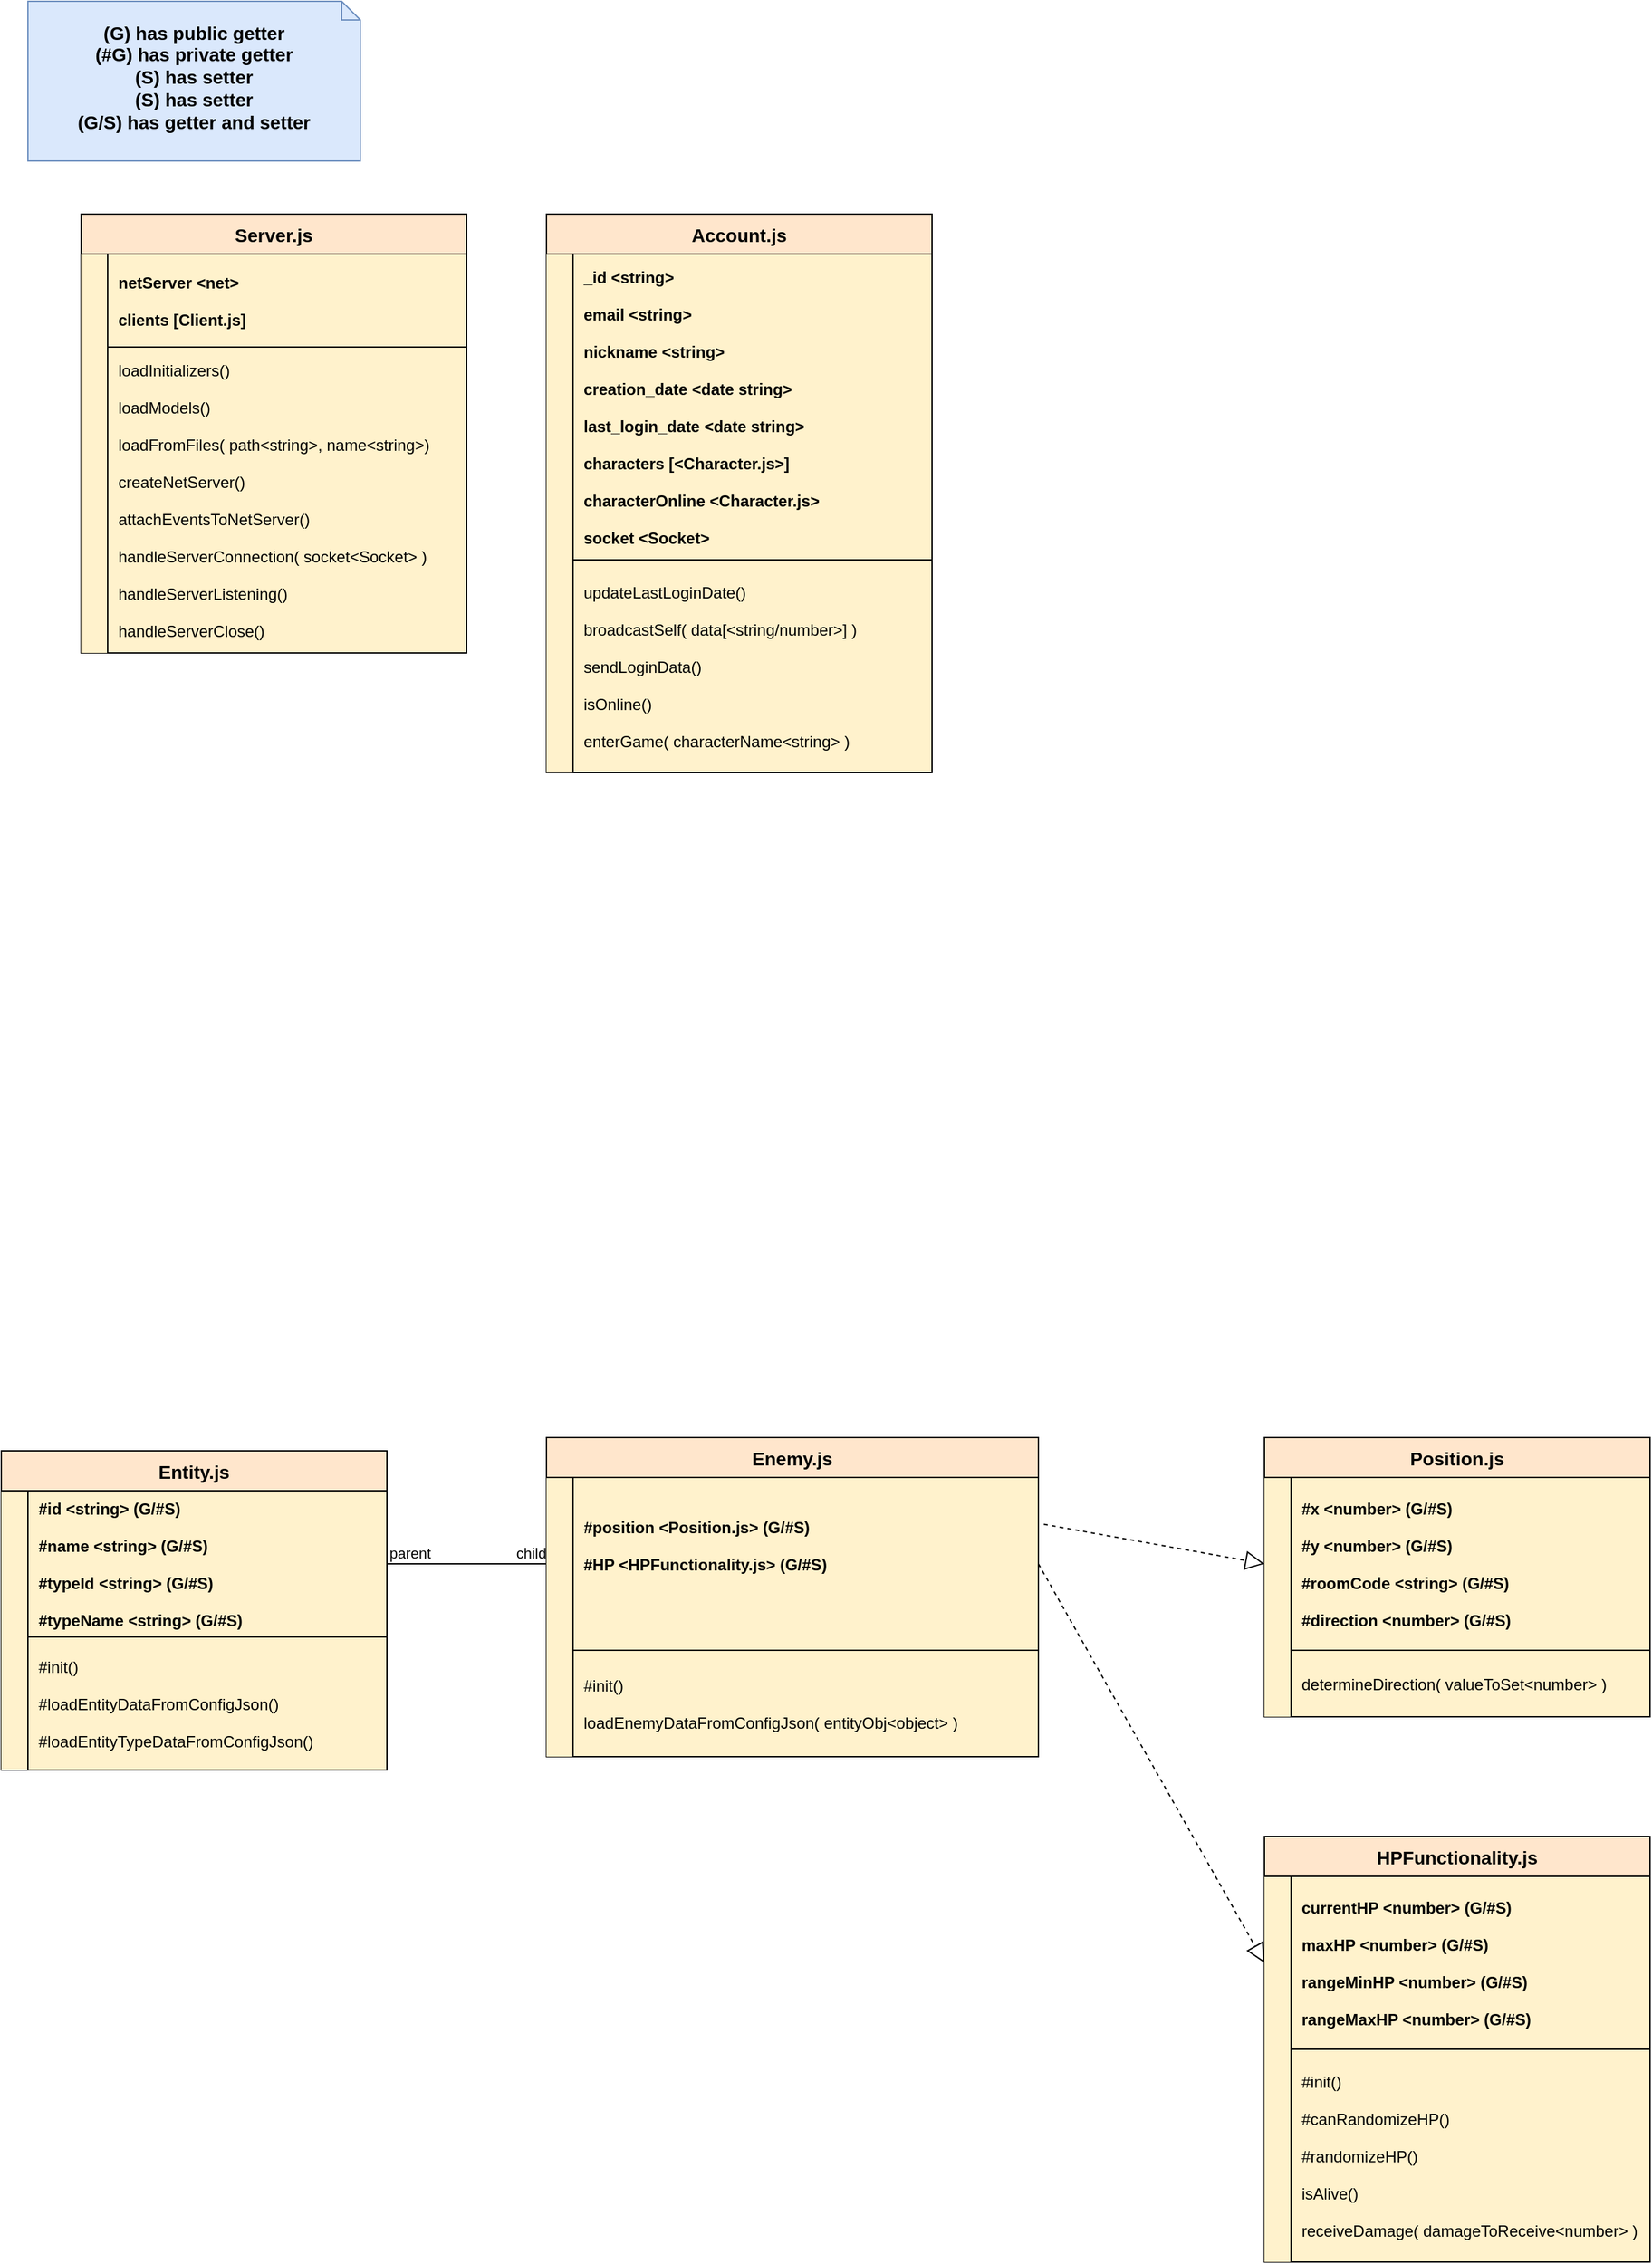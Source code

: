 <mxfile version="13.6.9" type="github">
  <diagram id="R2lEEEUBdFMjLlhIrx00" name="Page-1">
    <mxGraphModel dx="1673" dy="2046" grid="1" gridSize="10" guides="1" tooltips="1" connect="1" arrows="1" fold="1" page="1" pageScale="1" pageWidth="850" pageHeight="1100" math="0" shadow="0" extFonts="Permanent Marker^https://fonts.googleapis.com/css?family=Permanent+Marker">
      <root>
        <mxCell id="0" />
        <mxCell id="1" parent="0" />
        <mxCell id="RPHHAUqXZ-JlrHhD7i_y-42" value="(G) has public getter&lt;br&gt;(#G) has private getter&lt;br&gt;(S) has setter&lt;br&gt;(S) has setter&lt;br&gt;(G/S) has getter and setter" style="shape=note;whiteSpace=wrap;html=1;size=14;verticalAlign=middle;align=center;spacingTop=-6;strokeColor=#6c8ebf;fillColor=#dae8fc;fontSize=14;fontStyle=1;fontColor=#000000;" parent="1" vertex="1">
          <mxGeometry x="40" y="-1050" width="250" height="120" as="geometry" />
        </mxCell>
        <mxCell id="RPHHAUqXZ-JlrHhD7i_y-13" value="Account.js" style="shape=table;startSize=30;container=1;collapsible=1;childLayout=tableLayout;fixedRows=1;rowLines=0;fontStyle=1;align=center;resizeLast=1;fillColor=#ffe6cc;fontSize=14;fontColor=#000000;strokeColor=#000000;" parent="1" vertex="1">
          <mxGeometry x="430" y="-890" width="290" height="420" as="geometry">
            <mxRectangle x="40" y="80" width="80" height="30" as="alternateBounds" />
          </mxGeometry>
        </mxCell>
        <mxCell id="RPHHAUqXZ-JlrHhD7i_y-14" value="" style="shape=partialRectangle;collapsible=0;dropTarget=0;pointerEvents=0;fillColor=none;points=[[0,0.5],[1,0.5]];portConstraint=eastwest;top=0;left=0;right=0;bottom=1;" parent="RPHHAUqXZ-JlrHhD7i_y-13" vertex="1">
          <mxGeometry y="30" width="290" height="230" as="geometry" />
        </mxCell>
        <mxCell id="RPHHAUqXZ-JlrHhD7i_y-15" value="" style="shape=partialRectangle;overflow=hidden;connectable=0;fillColor=#fff2cc;top=1;left=0;bottom=0;right=0;fontStyle=1;strokeColor=#000000;" parent="RPHHAUqXZ-JlrHhD7i_y-14" vertex="1">
          <mxGeometry width="20" height="230" as="geometry" />
        </mxCell>
        <mxCell id="RPHHAUqXZ-JlrHhD7i_y-16" value="_id &lt;string&gt;&#xa;&#xa;email &lt;string&gt;&#xa;&#xa;nickname &lt;string&gt;&#xa;&#xa;creation_date &lt;date string&gt;&#xa;&#xa;last_login_date &lt;date string&gt;&#xa;&#xa;characters [&lt;Character.js&gt;]&#xa;&#xa;characterOnline &lt;Character.js&gt;&#xa;&#xa;socket &lt;Socket&gt;" style="shape=partialRectangle;overflow=hidden;connectable=0;fillColor=#fff2cc;top=1;left=1;bottom=1;right=1;align=left;spacingLeft=6;fontStyle=1;fontColor=#000000;strokeColor=#000000;" parent="RPHHAUqXZ-JlrHhD7i_y-14" vertex="1">
          <mxGeometry x="20" width="270" height="230" as="geometry" />
        </mxCell>
        <mxCell id="RPHHAUqXZ-JlrHhD7i_y-17" value="" style="shape=partialRectangle;collapsible=0;dropTarget=0;pointerEvents=0;fillColor=none;points=[[0,0.5],[1,0.5]];portConstraint=eastwest;top=0;left=0;right=0;bottom=0;" parent="RPHHAUqXZ-JlrHhD7i_y-13" vertex="1">
          <mxGeometry y="260" width="290" height="160" as="geometry" />
        </mxCell>
        <mxCell id="RPHHAUqXZ-JlrHhD7i_y-18" value="" style="shape=partialRectangle;overflow=hidden;connectable=0;fillColor=#fff2cc;top=0;left=0;bottom=0;right=0;" parent="RPHHAUqXZ-JlrHhD7i_y-17" vertex="1">
          <mxGeometry width="20" height="160" as="geometry" />
        </mxCell>
        <mxCell id="RPHHAUqXZ-JlrHhD7i_y-19" value="updateLastLoginDate()&#xa;&#xa;broadcastSelf( data[&lt;string/number&gt;] )&#xa;&#xa;sendLoginData()&#xa;&#xa;isOnline()&#xa;&#xa;enterGame( characterName&lt;string&gt; )" style="shape=partialRectangle;overflow=hidden;connectable=0;fillColor=#fff2cc;top=1;left=1;bottom=1;right=1;align=left;spacingLeft=6;fontColor=#000000;strokeColor=#000000;" parent="RPHHAUqXZ-JlrHhD7i_y-17" vertex="1">
          <mxGeometry x="20" width="270" height="160" as="geometry" />
        </mxCell>
        <mxCell id="C-vyLk0tnHw3VtMMgP7b-23" value="Server.js" style="shape=table;startSize=30;container=1;collapsible=1;childLayout=tableLayout;fixedRows=1;rowLines=0;fontStyle=1;align=center;resizeLast=1;fillColor=#ffe6cc;fontSize=14;fontColor=#000000;strokeColor=#000000;" parent="1" vertex="1">
          <mxGeometry x="80" y="-890" width="290" height="330" as="geometry">
            <mxRectangle x="40" y="80" width="80" height="30" as="alternateBounds" />
          </mxGeometry>
        </mxCell>
        <mxCell id="C-vyLk0tnHw3VtMMgP7b-24" value="" style="shape=partialRectangle;collapsible=0;dropTarget=0;pointerEvents=0;fillColor=none;points=[[0,0.5],[1,0.5]];portConstraint=eastwest;top=0;left=0;right=0;bottom=1;" parent="C-vyLk0tnHw3VtMMgP7b-23" vertex="1">
          <mxGeometry y="30" width="290" height="70" as="geometry" />
        </mxCell>
        <mxCell id="C-vyLk0tnHw3VtMMgP7b-25" value="" style="shape=partialRectangle;overflow=hidden;connectable=0;fillColor=#fff2cc;top=1;left=0;bottom=0;right=0;fontStyle=1;strokeColor=#000000;" parent="C-vyLk0tnHw3VtMMgP7b-24" vertex="1">
          <mxGeometry width="20" height="70" as="geometry" />
        </mxCell>
        <mxCell id="C-vyLk0tnHw3VtMMgP7b-26" value="netServer &lt;net&gt;&#xa;&#xa;clients [Client.js]" style="shape=partialRectangle;overflow=hidden;connectable=0;fillColor=#fff2cc;top=1;left=1;bottom=1;right=1;align=left;spacingLeft=6;fontStyle=1;fontColor=#000000;strokeColor=#000000;" parent="C-vyLk0tnHw3VtMMgP7b-24" vertex="1">
          <mxGeometry x="20" width="270" height="70" as="geometry" />
        </mxCell>
        <mxCell id="C-vyLk0tnHw3VtMMgP7b-27" value="" style="shape=partialRectangle;collapsible=0;dropTarget=0;pointerEvents=0;fillColor=none;points=[[0,0.5],[1,0.5]];portConstraint=eastwest;top=0;left=0;right=0;bottom=0;" parent="C-vyLk0tnHw3VtMMgP7b-23" vertex="1">
          <mxGeometry y="100" width="290" height="230" as="geometry" />
        </mxCell>
        <mxCell id="C-vyLk0tnHw3VtMMgP7b-28" value="" style="shape=partialRectangle;overflow=hidden;connectable=0;fillColor=#fff2cc;top=0;left=0;bottom=0;right=0;" parent="C-vyLk0tnHw3VtMMgP7b-27" vertex="1">
          <mxGeometry width="20" height="230" as="geometry" />
        </mxCell>
        <mxCell id="C-vyLk0tnHw3VtMMgP7b-29" value="loadInitializers()&#xa;&#xa;loadModels()&#xa;&#xa;loadFromFiles( path&lt;string&gt;, name&lt;string&gt;)&#xa;&#xa;createNetServer()&#xa;&#xa;attachEventsToNetServer()&#xa;&#xa;handleServerConnection( socket&lt;Socket&gt; )&#xa;&#xa;handleServerListening()&#xa;&#xa;handleServerClose()" style="shape=partialRectangle;overflow=hidden;connectable=0;fillColor=#fff2cc;top=1;left=1;bottom=1;right=1;align=left;spacingLeft=6;fontColor=#000000;strokeColor=#000000;" parent="C-vyLk0tnHw3VtMMgP7b-27" vertex="1">
          <mxGeometry x="20" width="270" height="230" as="geometry" />
        </mxCell>
        <mxCell id="LLNnqfVXVq463Mdv8l-Q-11" value="" style="endArrow=none;html=1;edgeStyle=orthogonalEdgeStyle;entryX=0;entryY=0.5;entryDx=0;entryDy=0;exitX=1;exitY=0.5;exitDx=0;exitDy=0;" edge="1" parent="1" source="LLNnqfVXVq463Mdv8l-Q-15" target="LLNnqfVXVq463Mdv8l-Q-2">
          <mxGeometry relative="1" as="geometry">
            <mxPoint x="185" y="330" as="sourcePoint" />
            <mxPoint x="705" y="590" as="targetPoint" />
            <Array as="points" />
          </mxGeometry>
        </mxCell>
        <mxCell id="LLNnqfVXVq463Mdv8l-Q-12" value="parent" style="edgeLabel;resizable=0;html=1;align=left;verticalAlign=bottom;" connectable="0" vertex="1" parent="LLNnqfVXVq463Mdv8l-Q-11">
          <mxGeometry x="-1" relative="1" as="geometry" />
        </mxCell>
        <mxCell id="LLNnqfVXVq463Mdv8l-Q-13" value="child" style="edgeLabel;resizable=0;html=1;align=right;verticalAlign=bottom;" connectable="0" vertex="1" parent="LLNnqfVXVq463Mdv8l-Q-11">
          <mxGeometry x="1" relative="1" as="geometry" />
        </mxCell>
        <mxCell id="LLNnqfVXVq463Mdv8l-Q-23" value="" style="endArrow=block;dashed=1;endFill=0;endSize=12;html=1;exitX=1.011;exitY=0.271;exitDx=0;exitDy=0;exitPerimeter=0;entryX=0;entryY=0.5;entryDx=0;entryDy=0;" edge="1" parent="1" source="LLNnqfVXVq463Mdv8l-Q-2" target="u5gvoZnwLGpW4CmPaw9T-8">
          <mxGeometry width="160" relative="1" as="geometry">
            <mxPoint x="710" y="320" as="sourcePoint" />
            <mxPoint x="870" y="320" as="targetPoint" />
          </mxGeometry>
        </mxCell>
        <mxCell id="LLNnqfVXVq463Mdv8l-Q-24" value="" style="endArrow=block;dashed=1;endFill=0;endSize=12;html=1;exitX=1;exitY=0.5;exitDx=0;exitDy=0;entryX=0;entryY=0.5;entryDx=0;entryDy=0;" edge="1" parent="1" source="LLNnqfVXVq463Mdv8l-Q-2" target="RPHHAUqXZ-JlrHhD7i_y-35">
          <mxGeometry width="160" relative="1" as="geometry">
            <mxPoint x="343.19" y="415.23" as="sourcePoint" />
            <mxPoint x="890" y="145" as="targetPoint" />
          </mxGeometry>
        </mxCell>
        <mxCell id="LLNnqfVXVq463Mdv8l-Q-14" value="Entity.js" style="shape=table;startSize=30;container=1;collapsible=1;childLayout=tableLayout;fixedRows=1;rowLines=0;fontStyle=1;align=center;resizeLast=1;fillColor=#ffe6cc;fontSize=14;strokeColor=#000000;fontColor=#000000;verticalAlign=middle;" vertex="1" parent="1">
          <mxGeometry x="20" y="40" width="290" height="240" as="geometry">
            <mxRectangle x="40" y="80" width="80" height="30" as="alternateBounds" />
          </mxGeometry>
        </mxCell>
        <mxCell id="LLNnqfVXVq463Mdv8l-Q-15" value="" style="shape=partialRectangle;collapsible=0;dropTarget=0;pointerEvents=0;fillColor=none;points=[[0,0.5],[1,0.5]];portConstraint=eastwest;top=0;left=0;right=0;bottom=1;" vertex="1" parent="LLNnqfVXVq463Mdv8l-Q-14">
          <mxGeometry y="30" width="290" height="110" as="geometry" />
        </mxCell>
        <mxCell id="LLNnqfVXVq463Mdv8l-Q-16" value="" style="shape=partialRectangle;overflow=hidden;connectable=0;fillColor=#fff2cc;top=1;left=0;bottom=0;right=0;fontStyle=1;strokeColor=#000000;" vertex="1" parent="LLNnqfVXVq463Mdv8l-Q-15">
          <mxGeometry width="20" height="110" as="geometry" />
        </mxCell>
        <mxCell id="LLNnqfVXVq463Mdv8l-Q-17" value="#id &lt;string&gt; (G/#S)&#xa;&#xa;#name &lt;string&gt; (G/#S)&#xa;&#xa;#typeId &lt;string&gt; (G/#S)&#xa;&#xa;#typeName &lt;string&gt; (G/#S)" style="shape=partialRectangle;overflow=hidden;connectable=0;fillColor=#fff2cc;top=1;left=1;bottom=1;right=1;align=left;spacingLeft=6;fontStyle=1;fontColor=#000000;strokeColor=#000000;" vertex="1" parent="LLNnqfVXVq463Mdv8l-Q-15">
          <mxGeometry x="20" width="270" height="110" as="geometry" />
        </mxCell>
        <mxCell id="LLNnqfVXVq463Mdv8l-Q-18" value="" style="shape=partialRectangle;collapsible=0;dropTarget=0;pointerEvents=0;fillColor=none;points=[[0,0.5],[1,0.5]];portConstraint=eastwest;top=0;left=0;right=0;bottom=0;" vertex="1" parent="LLNnqfVXVq463Mdv8l-Q-14">
          <mxGeometry y="140" width="290" height="100" as="geometry" />
        </mxCell>
        <mxCell id="LLNnqfVXVq463Mdv8l-Q-19" value="" style="shape=partialRectangle;overflow=hidden;connectable=0;fillColor=#fff2cc;top=0;left=0;bottom=0;right=0;" vertex="1" parent="LLNnqfVXVq463Mdv8l-Q-18">
          <mxGeometry width="20" height="100" as="geometry" />
        </mxCell>
        <mxCell id="LLNnqfVXVq463Mdv8l-Q-20" value="#init()&#xa;&#xa;#loadEntityDataFromConfigJson()&#xa;&#xa;#loadEntityTypeDataFromConfigJson()" style="shape=partialRectangle;overflow=hidden;connectable=0;fillColor=#fff2cc;top=1;left=1;bottom=1;right=1;align=left;spacingLeft=6;fontColor=#000000;strokeColor=#000000;" vertex="1" parent="LLNnqfVXVq463Mdv8l-Q-18">
          <mxGeometry x="20" width="270" height="100" as="geometry" />
        </mxCell>
        <mxCell id="LLNnqfVXVq463Mdv8l-Q-1" value="Enemy.js" style="shape=table;startSize=30;container=1;collapsible=1;childLayout=tableLayout;fixedRows=1;rowLines=0;fontStyle=1;align=center;resizeLast=1;fillColor=#ffe6cc;fontSize=14;strokeColor=#000000;fontColor=#000000;verticalAlign=middle;" vertex="1" parent="1">
          <mxGeometry x="430" y="30" width="370" height="240" as="geometry">
            <mxRectangle x="40" y="80" width="80" height="30" as="alternateBounds" />
          </mxGeometry>
        </mxCell>
        <mxCell id="LLNnqfVXVq463Mdv8l-Q-2" value="" style="shape=partialRectangle;collapsible=0;dropTarget=0;pointerEvents=0;fillColor=none;points=[[0,0.5],[1,0.5]];portConstraint=eastwest;top=0;left=0;right=0;bottom=1;" vertex="1" parent="LLNnqfVXVq463Mdv8l-Q-1">
          <mxGeometry y="30" width="370" height="130" as="geometry" />
        </mxCell>
        <mxCell id="LLNnqfVXVq463Mdv8l-Q-3" value="" style="shape=partialRectangle;overflow=hidden;connectable=0;fillColor=#fff2cc;top=1;left=0;bottom=0;right=0;fontStyle=1;strokeColor=#000000;" vertex="1" parent="LLNnqfVXVq463Mdv8l-Q-2">
          <mxGeometry width="20" height="130" as="geometry" />
        </mxCell>
        <mxCell id="LLNnqfVXVq463Mdv8l-Q-4" value="#position &lt;Position.js&gt; (G/#S)&#xa;&#xa;#HP &lt;HPFunctionality.js&gt; (G/#S)&#xa;&#xa;" style="shape=partialRectangle;overflow=hidden;connectable=0;fillColor=#fff2cc;top=1;left=1;bottom=1;right=1;align=left;spacingLeft=6;fontStyle=1;fontColor=#000000;strokeColor=#000000;" vertex="1" parent="LLNnqfVXVq463Mdv8l-Q-2">
          <mxGeometry x="20" width="350" height="130" as="geometry" />
        </mxCell>
        <mxCell id="LLNnqfVXVq463Mdv8l-Q-5" value="" style="shape=partialRectangle;collapsible=0;dropTarget=0;pointerEvents=0;fillColor=none;points=[[0,0.5],[1,0.5]];portConstraint=eastwest;top=0;left=0;right=0;bottom=0;" vertex="1" parent="LLNnqfVXVq463Mdv8l-Q-1">
          <mxGeometry y="160" width="370" height="80" as="geometry" />
        </mxCell>
        <mxCell id="LLNnqfVXVq463Mdv8l-Q-6" value="" style="shape=partialRectangle;overflow=hidden;connectable=0;fillColor=#fff2cc;top=0;left=0;bottom=0;right=0;" vertex="1" parent="LLNnqfVXVq463Mdv8l-Q-5">
          <mxGeometry width="20" height="80" as="geometry" />
        </mxCell>
        <mxCell id="LLNnqfVXVq463Mdv8l-Q-7" value="#init()&#xa;&#xa;loadEnemyDataFromConfigJson( entityObj&lt;object&gt; )" style="shape=partialRectangle;overflow=hidden;connectable=0;fillColor=#fff2cc;top=1;left=1;bottom=1;right=1;align=left;spacingLeft=6;fontColor=#000000;strokeColor=#000000;" vertex="1" parent="LLNnqfVXVq463Mdv8l-Q-5">
          <mxGeometry x="20" width="350" height="80" as="geometry" />
        </mxCell>
        <mxCell id="u5gvoZnwLGpW4CmPaw9T-7" value="Position.js" style="shape=table;startSize=30;container=1;collapsible=1;childLayout=tableLayout;fixedRows=1;rowLines=0;fontStyle=1;align=center;resizeLast=1;fillColor=#ffe6cc;fontSize=14;strokeColor=#000000;fontColor=#000000;" parent="1" vertex="1">
          <mxGeometry x="970" y="30" width="290" height="210" as="geometry">
            <mxRectangle x="770" y="-360" width="80" height="30" as="alternateBounds" />
          </mxGeometry>
        </mxCell>
        <mxCell id="u5gvoZnwLGpW4CmPaw9T-8" value="" style="shape=partialRectangle;collapsible=0;dropTarget=0;pointerEvents=0;fillColor=none;points=[[0,0.5],[1,0.5]];portConstraint=eastwest;top=0;left=0;right=0;bottom=1;" parent="u5gvoZnwLGpW4CmPaw9T-7" vertex="1">
          <mxGeometry y="30" width="290" height="130" as="geometry" />
        </mxCell>
        <mxCell id="u5gvoZnwLGpW4CmPaw9T-9" value="" style="shape=partialRectangle;overflow=hidden;connectable=0;fillColor=#fff2cc;top=1;left=0;bottom=0;right=0;fontStyle=1;strokeColor=#000000;" parent="u5gvoZnwLGpW4CmPaw9T-8" vertex="1">
          <mxGeometry width="20" height="130" as="geometry" />
        </mxCell>
        <mxCell id="u5gvoZnwLGpW4CmPaw9T-10" value="#x &lt;number&gt; (G/#S)&#xa;&#xa;#y &lt;number&gt; (G/#S)&#xa;&#xa;#roomCode &lt;string&gt; (G/#S)&#xa;&#xa;#direction &lt;number&gt; (G/#S)" style="shape=partialRectangle;overflow=hidden;connectable=0;fillColor=#fff2cc;top=1;left=1;bottom=1;right=1;align=left;spacingLeft=6;fontStyle=1;fontColor=#000000;strokeColor=#000000;" parent="u5gvoZnwLGpW4CmPaw9T-8" vertex="1">
          <mxGeometry x="20" width="270" height="130" as="geometry" />
        </mxCell>
        <mxCell id="u5gvoZnwLGpW4CmPaw9T-11" value="" style="shape=partialRectangle;collapsible=0;dropTarget=0;pointerEvents=0;fillColor=none;points=[[0,0.5],[1,0.5]];portConstraint=eastwest;top=0;left=0;right=0;bottom=0;" parent="u5gvoZnwLGpW4CmPaw9T-7" vertex="1">
          <mxGeometry y="160" width="290" height="50" as="geometry" />
        </mxCell>
        <mxCell id="u5gvoZnwLGpW4CmPaw9T-12" value="" style="shape=partialRectangle;overflow=hidden;connectable=0;fillColor=#fff2cc;top=0;left=0;bottom=0;right=0;" parent="u5gvoZnwLGpW4CmPaw9T-11" vertex="1">
          <mxGeometry width="20" height="50" as="geometry" />
        </mxCell>
        <mxCell id="u5gvoZnwLGpW4CmPaw9T-13" value="determineDirection( valueToSet&lt;number&gt; )" style="shape=partialRectangle;overflow=hidden;connectable=0;fillColor=#fff2cc;top=1;left=1;bottom=1;right=1;align=left;spacingLeft=6;fontColor=#000000;strokeColor=#000000;" parent="u5gvoZnwLGpW4CmPaw9T-11" vertex="1">
          <mxGeometry x="20" width="270" height="50" as="geometry" />
        </mxCell>
        <mxCell id="RPHHAUqXZ-JlrHhD7i_y-34" value="HPFunctionality.js" style="shape=table;startSize=30;container=1;collapsible=1;childLayout=tableLayout;fixedRows=1;rowLines=0;fontStyle=1;align=center;resizeLast=1;fillColor=#ffe6cc;fontSize=14;strokeColor=#000000;fontColor=#000000;" parent="1" vertex="1">
          <mxGeometry x="970" y="330" width="290" height="320" as="geometry">
            <mxRectangle x="40" y="80" width="80" height="30" as="alternateBounds" />
          </mxGeometry>
        </mxCell>
        <mxCell id="RPHHAUqXZ-JlrHhD7i_y-35" value="" style="shape=partialRectangle;collapsible=0;dropTarget=0;pointerEvents=0;fillColor=none;points=[[0,0.5],[1,0.5]];portConstraint=eastwest;top=0;left=0;right=0;bottom=1;" parent="RPHHAUqXZ-JlrHhD7i_y-34" vertex="1">
          <mxGeometry y="30" width="290" height="130" as="geometry" />
        </mxCell>
        <mxCell id="RPHHAUqXZ-JlrHhD7i_y-36" value="" style="shape=partialRectangle;overflow=hidden;connectable=0;fillColor=#fff2cc;top=1;left=0;bottom=0;right=0;fontStyle=1;strokeColor=#000000;" parent="RPHHAUqXZ-JlrHhD7i_y-35" vertex="1">
          <mxGeometry width="20" height="130" as="geometry" />
        </mxCell>
        <mxCell id="RPHHAUqXZ-JlrHhD7i_y-37" value="currentHP &lt;number&gt; (G/#S)&#xa;&#xa;maxHP &lt;number&gt; (G/#S)&#xa;&#xa;rangeMinHP &lt;number&gt; (G/#S)&#xa;&#xa;rangeMaxHP &lt;number&gt; (G/#S)" style="shape=partialRectangle;overflow=hidden;connectable=0;fillColor=#fff2cc;top=1;left=1;bottom=1;right=1;align=left;spacingLeft=6;fontStyle=1;fontColor=#000000;strokeColor=#000000;" parent="RPHHAUqXZ-JlrHhD7i_y-35" vertex="1">
          <mxGeometry x="20" width="270" height="130" as="geometry" />
        </mxCell>
        <mxCell id="RPHHAUqXZ-JlrHhD7i_y-38" value="" style="shape=partialRectangle;collapsible=0;dropTarget=0;pointerEvents=0;fillColor=none;points=[[0,0.5],[1,0.5]];portConstraint=eastwest;top=0;left=0;right=0;bottom=0;" parent="RPHHAUqXZ-JlrHhD7i_y-34" vertex="1">
          <mxGeometry y="160" width="290" height="160" as="geometry" />
        </mxCell>
        <mxCell id="RPHHAUqXZ-JlrHhD7i_y-39" value="" style="shape=partialRectangle;overflow=hidden;connectable=0;fillColor=#fff2cc;top=0;left=0;bottom=0;right=0;" parent="RPHHAUqXZ-JlrHhD7i_y-38" vertex="1">
          <mxGeometry width="20" height="160" as="geometry" />
        </mxCell>
        <mxCell id="RPHHAUqXZ-JlrHhD7i_y-40" value="#init()&#xa;&#xa;#canRandomizeHP()&#xa;&#xa;#randomizeHP()&#xa;&#xa;isAlive()&#xa;&#xa;receiveDamage( damageToReceive&lt;number&gt; )" style="shape=partialRectangle;overflow=hidden;connectable=0;fillColor=#fff2cc;top=1;left=1;bottom=1;right=1;align=left;spacingLeft=6;fontColor=#000000;strokeColor=#000000;" parent="RPHHAUqXZ-JlrHhD7i_y-38" vertex="1">
          <mxGeometry x="20" width="270" height="160" as="geometry" />
        </mxCell>
      </root>
    </mxGraphModel>
  </diagram>
</mxfile>
